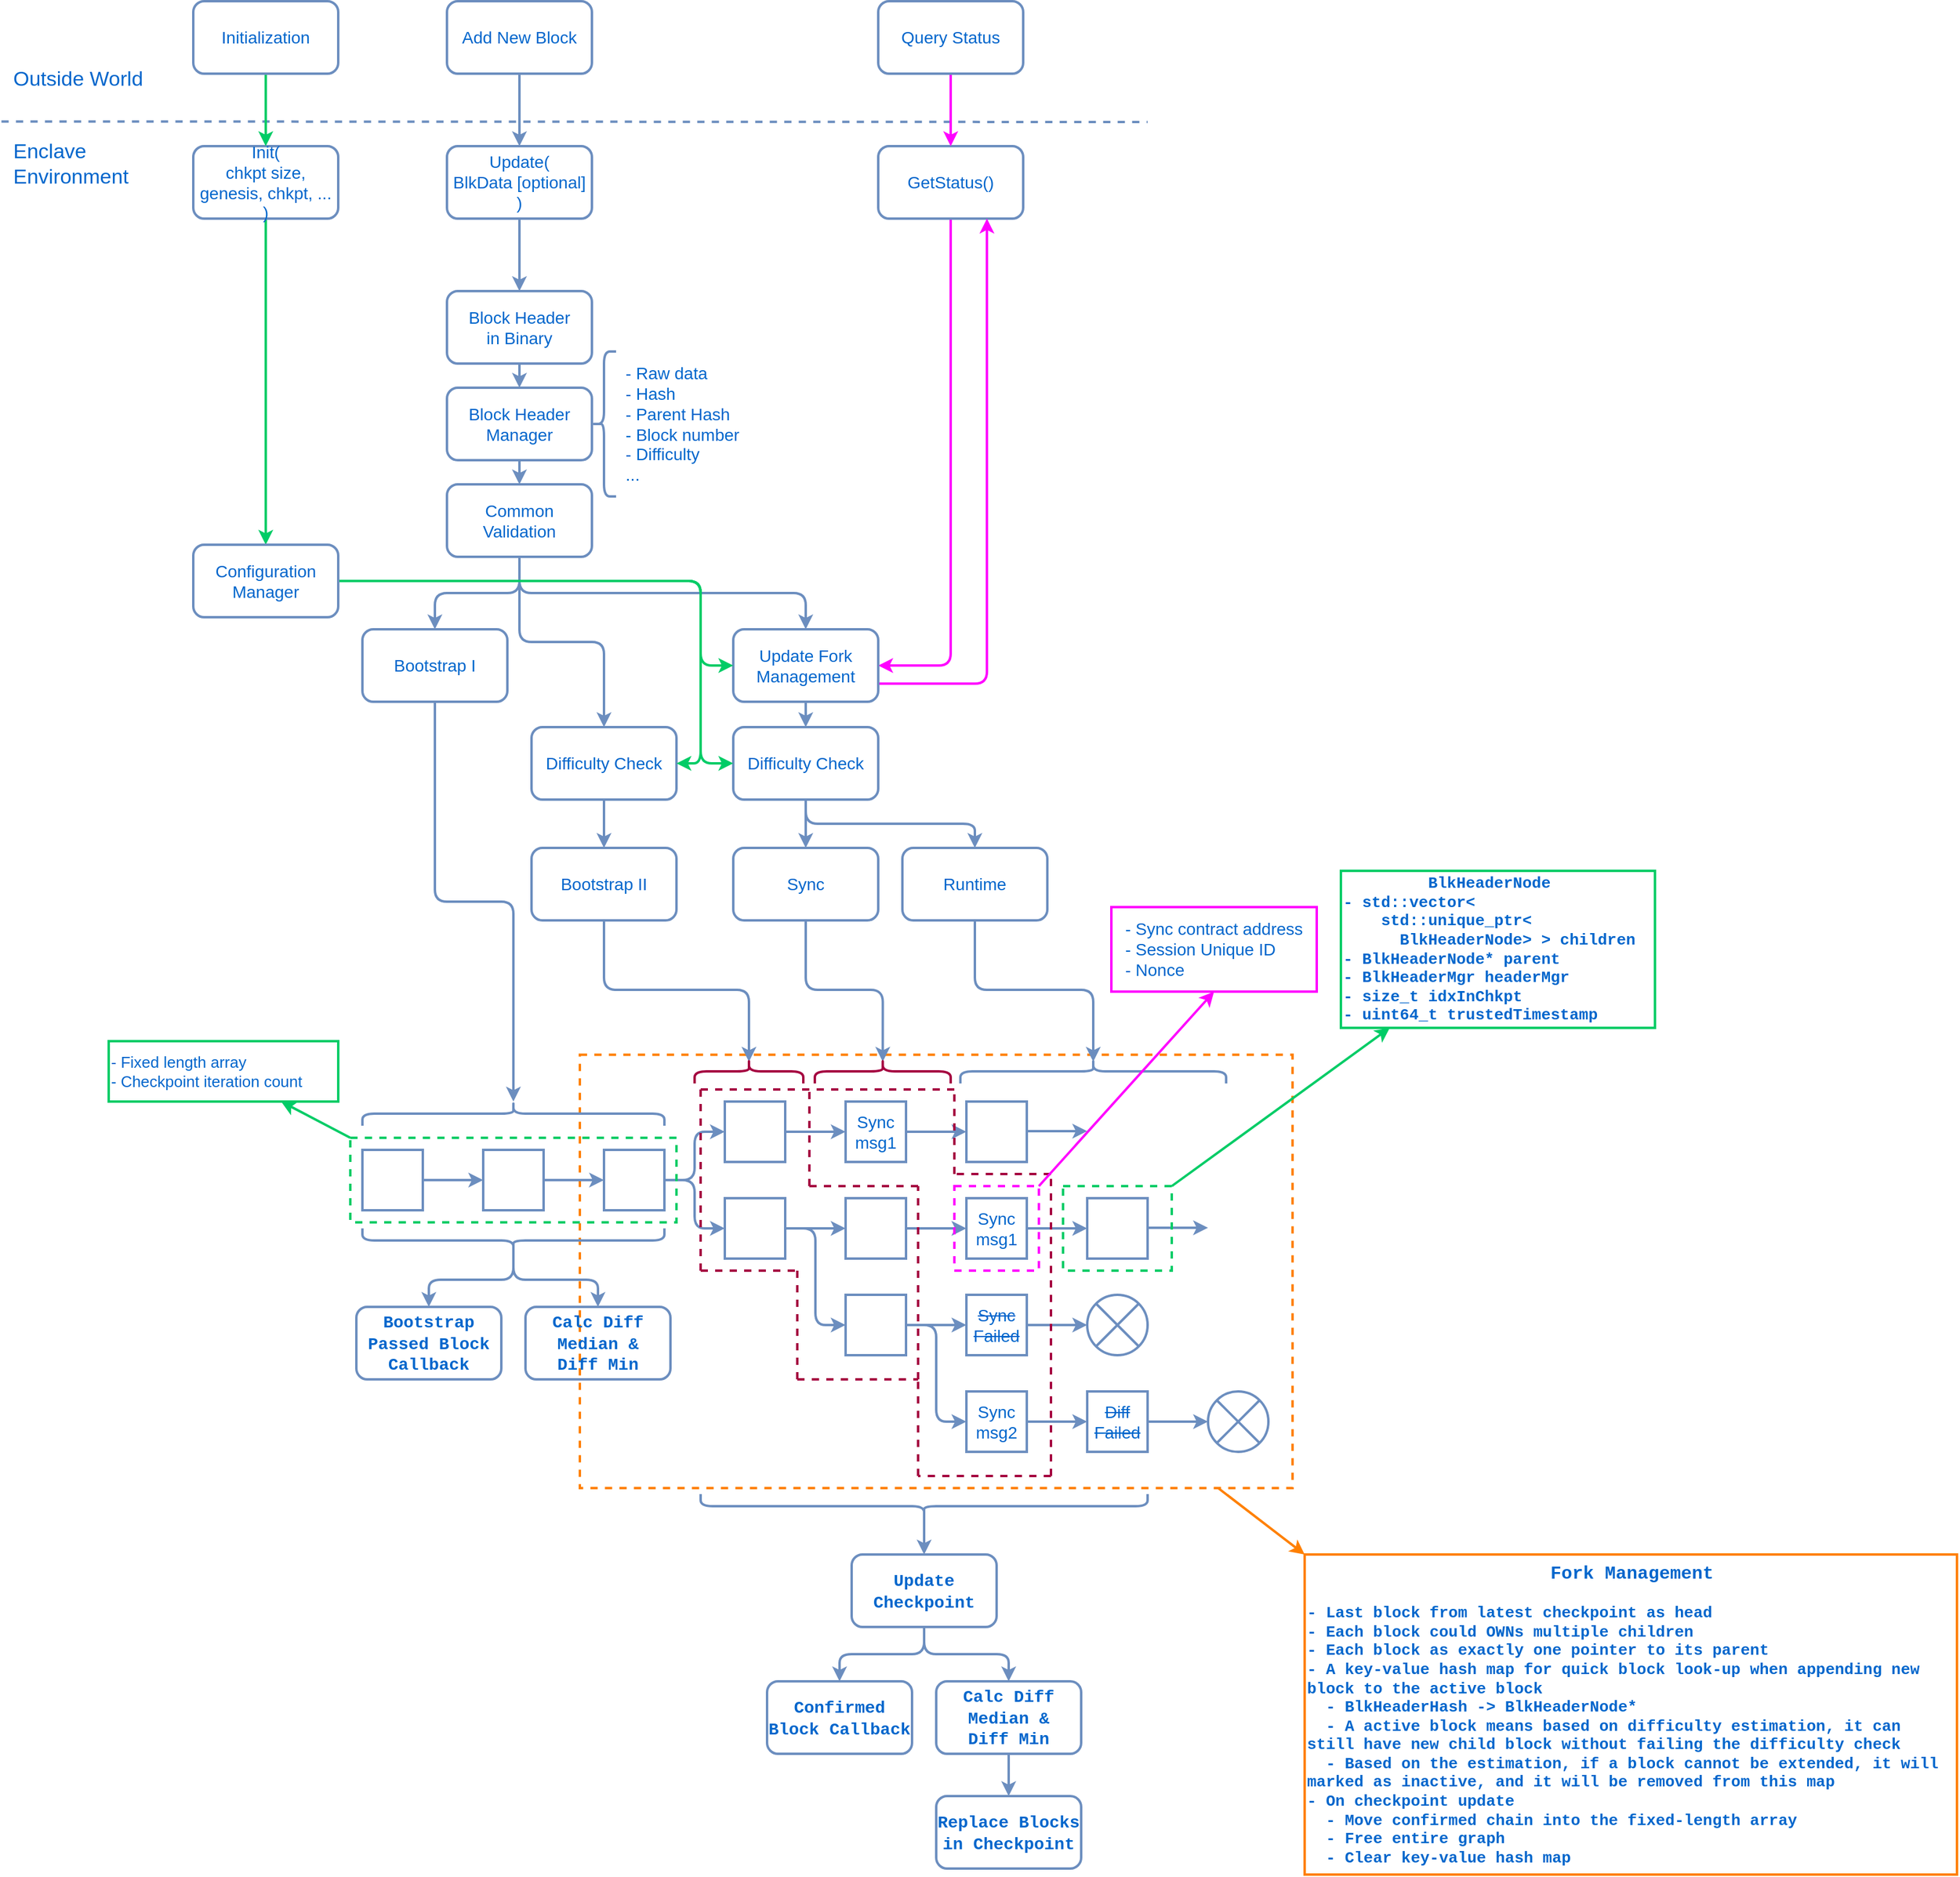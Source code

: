 <mxfile>
    <diagram id="V-m5AReKlNzVtHoXEEFK" name="Page-1">
        <mxGraphModel dx="1919" dy="1809" grid="1" gridSize="10" guides="1" tooltips="1" connect="1" arrows="1" fold="1" page="1" pageScale="1" pageWidth="850" pageHeight="1100" math="0" shadow="0">
            <root>
                <mxCell id="0"/>
                <mxCell id="1" parent="0"/>
                <mxCell id="117" style="edgeStyle=none;html=1;entryX=0;entryY=0;entryDx=0;entryDy=0;entryPerimeter=0;fontSize=15;fontColor=#0066CC;strokeColor=#FF8000;strokeWidth=2;" edge="1" parent="1" source="109" target="116">
                    <mxGeometry relative="1" as="geometry"/>
                </mxCell>
                <mxCell id="109" value="" style="rounded=0;whiteSpace=wrap;html=1;fontColor=#0066CC;fillColor=none;strokeColor=#FF8000;strokeWidth=2;dashed=1;" vertex="1" parent="1">
                    <mxGeometry x="260" y="752.25" width="590" height="358.75" as="geometry"/>
                </mxCell>
                <mxCell id="6" style="edgeStyle=none;html=1;exitX=0.5;exitY=1;exitDx=0;exitDy=0;entryX=0.5;entryY=0;entryDx=0;entryDy=0;fontSize=14;fontColor=#0066CC;strokeColor=#6C8EBF;strokeWidth=2;" parent="1" source="2" target="3" edge="1">
                    <mxGeometry relative="1" as="geometry"/>
                </mxCell>
                <mxCell id="2" value="&lt;font style=&quot;font-size: 14px;&quot;&gt;Block Header&lt;br style=&quot;font-size: 14px;&quot;&gt;in Binary&lt;/font&gt;" style="rounded=1;whiteSpace=wrap;html=1;fillColor=none;strokeColor=#6c8ebf;strokeWidth=2;fontColor=#0066CC;fontSize=14;" parent="1" vertex="1">
                    <mxGeometry x="150" y="120" width="120" height="60" as="geometry"/>
                </mxCell>
                <mxCell id="48" style="edgeStyle=none;html=1;exitX=0.5;exitY=1;exitDx=0;exitDy=0;entryX=0.5;entryY=0;entryDx=0;entryDy=0;strokeColor=#6C8EBF;strokeWidth=2;" edge="1" parent="1" source="3" target="47">
                    <mxGeometry relative="1" as="geometry"/>
                </mxCell>
                <mxCell id="3" value="&lt;font style=&quot;font-size: 14px&quot;&gt;Block Header&lt;br style=&quot;font-size: 14px&quot;&gt;Manager&lt;br&gt;&lt;/font&gt;" style="rounded=1;whiteSpace=wrap;html=1;fillColor=none;strokeColor=#6c8ebf;strokeWidth=2;fontColor=#0066CC;fontSize=14;" parent="1" vertex="1">
                    <mxGeometry x="150" y="200" width="120" height="60" as="geometry"/>
                </mxCell>
                <mxCell id="4" value="" style="shape=curlyBracket;whiteSpace=wrap;html=1;rounded=1;fontSize=14;strokeWidth=2;fillColor=none;strokeColor=#6c8ebf;" parent="1" vertex="1">
                    <mxGeometry x="270" y="170" width="20" height="120" as="geometry"/>
                </mxCell>
                <mxCell id="5" value="&lt;div style=&quot;text-align: left&quot;&gt;&lt;span&gt;- Raw data&lt;/span&gt;&lt;/div&gt;&lt;div style=&quot;text-align: left&quot;&gt;&lt;span&gt;- Hash&lt;/span&gt;&lt;/div&gt;&lt;div style=&quot;text-align: left&quot;&gt;&lt;span&gt;- Parent Hash&lt;/span&gt;&lt;/div&gt;&lt;div style=&quot;text-align: left&quot;&gt;&lt;span&gt;- Block number&lt;/span&gt;&lt;/div&gt;&lt;div style=&quot;text-align: left&quot;&gt;&lt;span&gt;- Difficulty&lt;/span&gt;&lt;/div&gt;&lt;div style=&quot;text-align: left&quot;&gt;&lt;span&gt;...&lt;/span&gt;&lt;/div&gt;" style="text;html=1;strokeColor=none;fillColor=none;align=center;verticalAlign=middle;whiteSpace=wrap;rounded=0;fontSize=14;fontColor=#0066CC;" parent="1" vertex="1">
                    <mxGeometry x="290" y="165" width="110" height="130" as="geometry"/>
                </mxCell>
                <mxCell id="11" style="edgeStyle=none;html=1;exitX=1;exitY=0.5;exitDx=0;exitDy=0;entryX=0;entryY=0.5;entryDx=0;entryDy=0;fontSize=14;fontColor=#0066CC;strokeColor=#6C8EBF;strokeWidth=2;" parent="1" source="7" target="8" edge="1">
                    <mxGeometry relative="1" as="geometry"/>
                </mxCell>
                <mxCell id="7" value="" style="rounded=0;whiteSpace=wrap;html=1;fontSize=14;strokeWidth=2;fillColor=none;strokeColor=#6c8ebf;" parent="1" vertex="1">
                    <mxGeometry x="80" y="831" width="50" height="50" as="geometry"/>
                </mxCell>
                <mxCell id="12" style="edgeStyle=none;html=1;exitX=1;exitY=0.5;exitDx=0;exitDy=0;entryX=0;entryY=0.5;entryDx=0;entryDy=0;fontSize=14;fontColor=#0066CC;strokeColor=#6C8EBF;strokeWidth=2;" parent="1" source="8" target="9" edge="1">
                    <mxGeometry relative="1" as="geometry"/>
                </mxCell>
                <mxCell id="8" value="" style="rounded=0;whiteSpace=wrap;html=1;fontSize=14;strokeWidth=2;fillColor=none;strokeColor=#6c8ebf;" parent="1" vertex="1">
                    <mxGeometry x="180" y="831" width="50" height="50" as="geometry"/>
                </mxCell>
                <mxCell id="13" style="edgeStyle=orthogonalEdgeStyle;html=1;exitX=1;exitY=0.5;exitDx=0;exitDy=0;entryX=0;entryY=0.5;entryDx=0;entryDy=0;fontSize=14;fontColor=#0066CC;strokeColor=#6C8EBF;strokeWidth=2;" parent="1" source="9" target="10" edge="1">
                    <mxGeometry relative="1" as="geometry"/>
                </mxCell>
                <mxCell id="15" style="edgeStyle=orthogonalEdgeStyle;html=1;exitX=1;exitY=0.5;exitDx=0;exitDy=0;entryX=0;entryY=0.5;entryDx=0;entryDy=0;fontSize=14;fontColor=#0066CC;strokeColor=#6C8EBF;strokeWidth=2;" parent="1" source="9" target="14" edge="1">
                    <mxGeometry relative="1" as="geometry"/>
                </mxCell>
                <mxCell id="9" value="" style="rounded=0;whiteSpace=wrap;html=1;fontSize=14;strokeWidth=2;fillColor=none;strokeColor=#6c8ebf;" parent="1" vertex="1">
                    <mxGeometry x="280" y="831" width="50" height="50" as="geometry"/>
                </mxCell>
                <mxCell id="21" style="edgeStyle=orthogonalEdgeStyle;html=1;exitX=1;exitY=0.5;exitDx=0;exitDy=0;entryX=0;entryY=0.5;entryDx=0;entryDy=0;fontSize=14;fontColor=#0066CC;strokeColor=#6C8EBF;strokeWidth=2;" parent="1" source="10" target="17" edge="1">
                    <mxGeometry relative="1" as="geometry"/>
                </mxCell>
                <mxCell id="22" style="edgeStyle=orthogonalEdgeStyle;html=1;exitX=1;exitY=0.5;exitDx=0;exitDy=0;entryX=0;entryY=0.5;entryDx=0;entryDy=0;fontSize=14;fontColor=#0066CC;strokeColor=#6C8EBF;strokeWidth=2;" parent="1" source="10" target="18" edge="1">
                    <mxGeometry relative="1" as="geometry"/>
                </mxCell>
                <mxCell id="10" value="" style="rounded=0;whiteSpace=wrap;html=1;fontSize=14;strokeWidth=2;fillColor=none;strokeColor=#6c8ebf;" parent="1" vertex="1">
                    <mxGeometry x="380" y="871" width="50" height="50" as="geometry"/>
                </mxCell>
                <mxCell id="19" style="edgeStyle=orthogonalEdgeStyle;html=1;exitX=1;exitY=0.5;exitDx=0;exitDy=0;entryX=0;entryY=0.5;entryDx=0;entryDy=0;fontSize=14;fontColor=#0066CC;strokeColor=#6C8EBF;strokeWidth=2;" parent="1" source="14" target="16" edge="1">
                    <mxGeometry relative="1" as="geometry"/>
                </mxCell>
                <mxCell id="14" value="" style="rounded=0;whiteSpace=wrap;html=1;fontSize=14;strokeWidth=2;fillColor=none;strokeColor=#6c8ebf;" parent="1" vertex="1">
                    <mxGeometry x="380" y="791" width="50" height="50" as="geometry"/>
                </mxCell>
                <mxCell id="35" style="edgeStyle=orthogonalEdgeStyle;html=1;exitX=1;exitY=0.5;exitDx=0;exitDy=0;entryX=0;entryY=0.5;entryDx=0;entryDy=0;fontSize=14;fontColor=#0066CC;strokeColor=#6C8EBF;strokeWidth=2;" parent="1" source="16" target="32" edge="1">
                    <mxGeometry relative="1" as="geometry"/>
                </mxCell>
                <mxCell id="16" value="&lt;font color=&quot;#0066cc&quot;&gt;Sync&lt;br&gt;msg1&lt;br&gt;&lt;/font&gt;" style="rounded=0;whiteSpace=wrap;html=1;fontSize=14;strokeWidth=2;fillColor=none;strokeColor=#6c8ebf;" parent="1" vertex="1">
                    <mxGeometry x="480" y="791" width="50" height="50" as="geometry"/>
                </mxCell>
                <mxCell id="26" style="edgeStyle=orthogonalEdgeStyle;html=1;exitX=1;exitY=0.5;exitDx=0;exitDy=0;entryX=0;entryY=0.5;entryDx=0;entryDy=0;fontSize=14;fontColor=#0066CC;strokeColor=#6C8EBF;strokeWidth=2;" parent="1" source="17" target="23" edge="1">
                    <mxGeometry relative="1" as="geometry"/>
                </mxCell>
                <mxCell id="17" value="" style="rounded=0;whiteSpace=wrap;html=1;fontSize=14;strokeWidth=2;fillColor=none;strokeColor=#6c8ebf;" parent="1" vertex="1">
                    <mxGeometry x="480" y="871" width="50" height="50" as="geometry"/>
                </mxCell>
                <mxCell id="27" style="edgeStyle=orthogonalEdgeStyle;html=1;exitX=1;exitY=0.5;exitDx=0;exitDy=0;entryX=0;entryY=0.5;entryDx=0;entryDy=0;fontSize=14;fontColor=#0066CC;strokeColor=#6C8EBF;strokeWidth=2;" parent="1" source="18" target="24" edge="1">
                    <mxGeometry relative="1" as="geometry"/>
                </mxCell>
                <mxCell id="28" style="edgeStyle=orthogonalEdgeStyle;html=1;exitX=1;exitY=0.5;exitDx=0;exitDy=0;entryX=0;entryY=0.5;entryDx=0;entryDy=0;fontSize=14;fontColor=#0066CC;strokeColor=#6C8EBF;strokeWidth=2;" parent="1" source="18" target="25" edge="1">
                    <mxGeometry relative="1" as="geometry"/>
                </mxCell>
                <mxCell id="18" value="" style="rounded=0;whiteSpace=wrap;html=1;fontSize=14;strokeWidth=2;fillColor=none;strokeColor=#6c8ebf;" parent="1" vertex="1">
                    <mxGeometry x="480" y="951" width="50" height="50" as="geometry"/>
                </mxCell>
                <mxCell id="36" style="edgeStyle=orthogonalEdgeStyle;html=1;exitX=1;exitY=0.5;exitDx=0;exitDy=0;entryX=0;entryY=0.5;entryDx=0;entryDy=0;fontSize=14;fontColor=#0066CC;strokeColor=#6C8EBF;strokeWidth=2;" parent="1" source="23" target="33" edge="1">
                    <mxGeometry relative="1" as="geometry"/>
                </mxCell>
                <mxCell id="23" value="&lt;font color=&quot;#0066cc&quot;&gt;Sync&lt;br&gt;msg1&lt;br&gt;&lt;/font&gt;" style="rounded=0;whiteSpace=wrap;html=1;fontSize=14;strokeWidth=2;fillColor=none;strokeColor=#6c8ebf;" parent="1" vertex="1">
                    <mxGeometry x="580" y="871" width="50" height="50" as="geometry"/>
                </mxCell>
                <mxCell id="30" style="edgeStyle=orthogonalEdgeStyle;html=1;exitX=1;exitY=0.5;exitDx=0;exitDy=0;entryX=0;entryY=0.5;entryDx=0;entryDy=0;fontSize=14;fontColor=#0066CC;strokeColor=#6C8EBF;strokeWidth=2;" parent="1" source="24" target="29" edge="1">
                    <mxGeometry relative="1" as="geometry"/>
                </mxCell>
                <mxCell id="24" value="&lt;font color=&quot;#0066cc&quot;&gt;&lt;strike&gt;Sync&lt;br&gt;Failed&lt;/strike&gt;&lt;br&gt;&lt;/font&gt;" style="rounded=0;whiteSpace=wrap;html=1;fontSize=14;strokeWidth=2;fillColor=none;strokeColor=#6c8ebf;" parent="1" vertex="1">
                    <mxGeometry x="580" y="951" width="50" height="50" as="geometry"/>
                </mxCell>
                <mxCell id="37" style="edgeStyle=orthogonalEdgeStyle;html=1;exitX=1;exitY=0.5;exitDx=0;exitDy=0;entryX=0;entryY=0.5;entryDx=0;entryDy=0;fontSize=14;fontColor=#0066CC;strokeColor=#6C8EBF;strokeWidth=2;" parent="1" source="25" target="34" edge="1">
                    <mxGeometry relative="1" as="geometry"/>
                </mxCell>
                <mxCell id="25" value="&lt;span style=&quot;color: rgb(0 , 102 , 204)&quot;&gt;Sync&lt;br&gt;msg2&lt;br&gt;&lt;/span&gt;" style="rounded=0;whiteSpace=wrap;html=1;fontSize=14;strokeWidth=2;fillColor=none;strokeColor=#6c8ebf;" parent="1" vertex="1">
                    <mxGeometry x="580" y="1031" width="50" height="50" as="geometry"/>
                </mxCell>
                <mxCell id="29" value="" style="shape=sumEllipse;perimeter=ellipsePerimeter;whiteSpace=wrap;html=1;backgroundOutline=1;fontSize=14;fontColor=#0066CC;strokeWidth=2;fillColor=none;strokeColor=#6C8EBF;" parent="1" vertex="1">
                    <mxGeometry x="680" y="951" width="50" height="50" as="geometry"/>
                </mxCell>
                <mxCell id="32" value="" style="rounded=0;whiteSpace=wrap;html=1;fontSize=14;strokeWidth=2;fillColor=none;strokeColor=#6c8ebf;" parent="1" vertex="1">
                    <mxGeometry x="580" y="791" width="50" height="50" as="geometry"/>
                </mxCell>
                <mxCell id="33" value="" style="rounded=0;whiteSpace=wrap;html=1;fontSize=14;strokeWidth=2;fillColor=none;strokeColor=#6c8ebf;" parent="1" vertex="1">
                    <mxGeometry x="680" y="871" width="50" height="50" as="geometry"/>
                </mxCell>
                <mxCell id="34" value="&lt;font color=&quot;#0066cc&quot;&gt;&lt;strike&gt;Diff&lt;br&gt;Failed&lt;/strike&gt;&lt;/font&gt;" style="rounded=0;whiteSpace=wrap;html=1;fontSize=14;strokeWidth=2;fillColor=none;strokeColor=#6c8ebf;" parent="1" vertex="1">
                    <mxGeometry x="680" y="1031" width="50" height="50" as="geometry"/>
                </mxCell>
                <mxCell id="38" value="" style="endArrow=none;dashed=1;html=1;fontSize=14;fontColor=#0066CC;strokeColor=#6C8EBF;strokeWidth=2;exitX=-0.052;exitY=0.994;exitDx=0;exitDy=0;exitPerimeter=0;" parent="1" edge="1" source="40">
                    <mxGeometry width="50" height="50" relative="1" as="geometry">
                        <mxPoint x="-190" y="-20" as="sourcePoint"/>
                        <mxPoint x="730" y="-20" as="targetPoint"/>
                    </mxGeometry>
                </mxCell>
                <mxCell id="39" value="Enclave&lt;br style=&quot;font-size: 17px;&quot;&gt;Environment" style="text;html=1;strokeColor=none;fillColor=none;align=left;verticalAlign=middle;whiteSpace=wrap;rounded=0;fontSize=17;fontColor=#0066CC;" parent="1" vertex="1">
                    <mxGeometry x="-211" y="-20" width="150" height="70" as="geometry"/>
                </mxCell>
                <mxCell id="40" value="Outside World" style="text;html=1;strokeColor=none;fillColor=none;align=left;verticalAlign=middle;whiteSpace=wrap;rounded=0;fontSize=17;fontColor=#0066CC;" parent="1" vertex="1">
                    <mxGeometry x="-211" y="-90" width="150" height="70" as="geometry"/>
                </mxCell>
                <mxCell id="41" value="&lt;div style=&quot;text-align: left&quot;&gt;&lt;span&gt;- Sync contract address&lt;/span&gt;&lt;/div&gt;&lt;div style=&quot;text-align: left&quot;&gt;&lt;span&gt;- Session Unique ID&lt;/span&gt;&lt;/div&gt;&lt;div style=&quot;text-align: left&quot;&gt;&lt;span&gt;- Nonce&lt;/span&gt;&lt;/div&gt;" style="text;html=1;strokeColor=#FF00FF;fillColor=none;align=center;verticalAlign=middle;whiteSpace=wrap;rounded=0;fontSize=14;fontColor=#0066CC;strokeWidth=2;" parent="1" vertex="1">
                    <mxGeometry x="700" y="630" width="170" height="70" as="geometry"/>
                </mxCell>
                <mxCell id="43" style="edgeStyle=orthogonalEdgeStyle;html=1;exitX=1;exitY=0.5;exitDx=0;exitDy=0;entryX=0;entryY=0.5;entryDx=0;entryDy=0;fontSize=14;fontColor=#0066CC;strokeColor=#6C8EBF;strokeWidth=2;" parent="1" source="34" target="44" edge="1">
                    <mxGeometry relative="1" as="geometry">
                        <mxPoint x="640" y="986" as="sourcePoint"/>
                    </mxGeometry>
                </mxCell>
                <mxCell id="44" value="" style="shape=sumEllipse;perimeter=ellipsePerimeter;whiteSpace=wrap;html=1;backgroundOutline=1;fontSize=14;fontColor=#0066CC;strokeWidth=2;fillColor=none;strokeColor=#6C8EBF;" parent="1" vertex="1">
                    <mxGeometry x="780" y="1031" width="50" height="50" as="geometry"/>
                </mxCell>
                <mxCell id="51" style="edgeStyle=orthogonalEdgeStyle;html=1;exitX=0.5;exitY=1;exitDx=0;exitDy=0;entryX=0.5;entryY=0;entryDx=0;entryDy=0;strokeColor=#6C8EBF;strokeWidth=2;" edge="1" parent="1" source="47" target="49">
                    <mxGeometry relative="1" as="geometry"/>
                </mxCell>
                <mxCell id="52" style="edgeStyle=orthogonalEdgeStyle;html=1;exitX=0.5;exitY=1;exitDx=0;exitDy=0;entryX=0.5;entryY=0;entryDx=0;entryDy=0;strokeColor=#6C8EBF;strokeWidth=2;" edge="1" parent="1" source="47" target="50">
                    <mxGeometry relative="1" as="geometry"/>
                </mxCell>
                <mxCell id="125" style="edgeStyle=orthogonalEdgeStyle;html=1;exitX=0.5;exitY=1;exitDx=0;exitDy=0;entryX=0.5;entryY=0;entryDx=0;entryDy=0;fontSize=15;fontColor=#0066CC;strokeColor=#6C8EBF;strokeWidth=2;" edge="1" parent="1" source="47" target="123">
                    <mxGeometry relative="1" as="geometry"/>
                </mxCell>
                <mxCell id="47" value="Common&lt;br&gt;Validation" style="rounded=1;whiteSpace=wrap;html=1;fillColor=none;strokeColor=#6c8ebf;strokeWidth=2;fontColor=#0066CC;fontSize=14;" vertex="1" parent="1">
                    <mxGeometry x="150" y="280" width="120" height="60" as="geometry"/>
                </mxCell>
                <mxCell id="60" style="edgeStyle=orthogonalEdgeStyle;html=1;exitX=0.5;exitY=1;exitDx=0;exitDy=0;strokeColor=#6C8EBF;strokeWidth=2;" edge="1" parent="1" source="49" target="59">
                    <mxGeometry relative="1" as="geometry"/>
                </mxCell>
                <mxCell id="49" value="Bootstrap I" style="rounded=1;whiteSpace=wrap;html=1;fillColor=none;strokeColor=#6c8ebf;strokeWidth=2;fontColor=#0066CC;fontSize=14;" vertex="1" parent="1">
                    <mxGeometry x="80" y="400" width="120" height="60" as="geometry"/>
                </mxCell>
                <mxCell id="56" style="edgeStyle=orthogonalEdgeStyle;html=1;exitX=0.5;exitY=1;exitDx=0;exitDy=0;entryX=0.5;entryY=0;entryDx=0;entryDy=0;strokeColor=#6C8EBF;strokeWidth=2;" edge="1" parent="1" source="50" target="53">
                    <mxGeometry relative="1" as="geometry"/>
                </mxCell>
                <mxCell id="57" style="edgeStyle=orthogonalEdgeStyle;html=1;exitX=0.5;exitY=1;exitDx=0;exitDy=0;entryX=0.5;entryY=0;entryDx=0;entryDy=0;strokeColor=#6C8EBF;strokeWidth=2;" edge="1" parent="1" source="124" target="54">
                    <mxGeometry relative="1" as="geometry"/>
                </mxCell>
                <mxCell id="58" style="edgeStyle=orthogonalEdgeStyle;html=1;exitX=0.5;exitY=1;exitDx=0;exitDy=0;entryX=0.5;entryY=0;entryDx=0;entryDy=0;strokeColor=#6C8EBF;strokeWidth=2;" edge="1" parent="1" source="124" target="55">
                    <mxGeometry relative="1" as="geometry"/>
                </mxCell>
                <mxCell id="50" value="Difficulty Check" style="rounded=1;whiteSpace=wrap;html=1;fillColor=none;strokeColor=#6c8ebf;strokeWidth=2;fontColor=#0066CC;fontSize=14;" vertex="1" parent="1">
                    <mxGeometry x="220" y="481" width="120" height="60" as="geometry"/>
                </mxCell>
                <mxCell id="64" style="edgeStyle=orthogonalEdgeStyle;html=1;exitX=0.5;exitY=1;exitDx=0;exitDy=0;entryX=0.1;entryY=0.5;entryDx=0;entryDy=0;entryPerimeter=0;strokeColor=#6C8EBF;strokeWidth=2;" edge="1" parent="1" source="53" target="61">
                    <mxGeometry relative="1" as="geometry"/>
                </mxCell>
                <mxCell id="53" value="Bootstrap II" style="rounded=1;whiteSpace=wrap;html=1;fillColor=none;strokeColor=#6c8ebf;strokeWidth=2;fontColor=#0066CC;fontSize=14;" vertex="1" parent="1">
                    <mxGeometry x="220" y="581" width="120" height="60" as="geometry"/>
                </mxCell>
                <mxCell id="65" style="edgeStyle=orthogonalEdgeStyle;html=1;exitX=0.5;exitY=1;exitDx=0;exitDy=0;entryX=0.1;entryY=0.5;entryDx=0;entryDy=0;entryPerimeter=0;strokeColor=#6C8EBF;strokeWidth=2;" edge="1" parent="1" source="54" target="62">
                    <mxGeometry relative="1" as="geometry"/>
                </mxCell>
                <mxCell id="54" value="Sync" style="rounded=1;whiteSpace=wrap;html=1;fillColor=none;strokeColor=#6c8ebf;strokeWidth=2;fontColor=#0066CC;fontSize=14;" vertex="1" parent="1">
                    <mxGeometry x="387" y="581" width="120" height="60" as="geometry"/>
                </mxCell>
                <mxCell id="66" style="edgeStyle=orthogonalEdgeStyle;html=1;exitX=0.5;exitY=1;exitDx=0;exitDy=0;entryX=0.1;entryY=0.5;entryDx=0;entryDy=0;entryPerimeter=0;strokeColor=#6C8EBF;strokeWidth=2;" edge="1" parent="1" source="55" target="63">
                    <mxGeometry relative="1" as="geometry"/>
                </mxCell>
                <mxCell id="55" value="Runtime" style="rounded=1;whiteSpace=wrap;html=1;fillColor=none;strokeColor=#6c8ebf;strokeWidth=2;fontColor=#0066CC;fontSize=14;" vertex="1" parent="1">
                    <mxGeometry x="527" y="581" width="120" height="60" as="geometry"/>
                </mxCell>
                <mxCell id="59" value="" style="shape=curlyBracket;whiteSpace=wrap;html=1;rounded=1;fontSize=14;strokeWidth=2;fillColor=none;strokeColor=#6c8ebf;rotation=90;" vertex="1" parent="1">
                    <mxGeometry x="195" y="676" width="20" height="250" as="geometry"/>
                </mxCell>
                <mxCell id="61" value="" style="shape=curlyBracket;whiteSpace=wrap;html=1;rounded=1;fontSize=14;strokeWidth=2;fillColor=none;strokeColor=#A50040;rotation=90;" vertex="1" parent="1">
                    <mxGeometry x="390" y="721" width="20" height="90" as="geometry"/>
                </mxCell>
                <mxCell id="62" value="" style="shape=curlyBracket;whiteSpace=wrap;html=1;rounded=1;fontSize=14;strokeWidth=2;fillColor=none;strokeColor=#A50040;rotation=90;" vertex="1" parent="1">
                    <mxGeometry x="500.75" y="709.75" width="20" height="112.5" as="geometry"/>
                </mxCell>
                <mxCell id="63" value="" style="shape=curlyBracket;whiteSpace=wrap;html=1;rounded=1;fontSize=14;strokeWidth=2;fillColor=none;strokeColor=#6c8ebf;rotation=90;" vertex="1" parent="1">
                    <mxGeometry x="675" y="656" width="20" height="220" as="geometry"/>
                </mxCell>
                <mxCell id="86" value="" style="group" vertex="1" connectable="0" parent="1">
                    <mxGeometry x="360" y="781" width="290" height="320" as="geometry"/>
                </mxCell>
                <mxCell id="67" value="" style="endArrow=none;dashed=1;html=1;strokeColor=#A50040;strokeWidth=2;fillColor=#d80073;" edge="1" parent="86">
                    <mxGeometry width="50" height="50" relative="1" as="geometry">
                        <mxPoint y="150" as="sourcePoint"/>
                        <mxPoint as="targetPoint"/>
                    </mxGeometry>
                </mxCell>
                <mxCell id="68" value="" style="endArrow=none;dashed=1;html=1;strokeColor=#A50040;strokeWidth=2;fillColor=#d80073;" edge="1" parent="86">
                    <mxGeometry width="50" height="50" relative="1" as="geometry">
                        <mxPoint y="150" as="sourcePoint"/>
                        <mxPoint x="80" y="150" as="targetPoint"/>
                    </mxGeometry>
                </mxCell>
                <mxCell id="69" value="" style="endArrow=none;dashed=1;html=1;strokeColor=#A50040;strokeWidth=2;fillColor=#d80073;" edge="1" parent="86">
                    <mxGeometry width="50" height="50" relative="1" as="geometry">
                        <mxPoint x="80" y="240" as="sourcePoint"/>
                        <mxPoint x="80" y="150" as="targetPoint"/>
                    </mxGeometry>
                </mxCell>
                <mxCell id="70" value="" style="endArrow=none;dashed=1;html=1;strokeColor=#A50040;strokeWidth=2;fillColor=#d80073;" edge="1" parent="86">
                    <mxGeometry width="50" height="50" relative="1" as="geometry">
                        <mxPoint x="80" y="240" as="sourcePoint"/>
                        <mxPoint x="180" y="240" as="targetPoint"/>
                    </mxGeometry>
                </mxCell>
                <mxCell id="71" value="" style="endArrow=none;dashed=1;html=1;strokeColor=#A50040;strokeWidth=2;fillColor=#d80073;" edge="1" parent="86">
                    <mxGeometry width="50" height="50" relative="1" as="geometry">
                        <mxPoint x="180" y="240" as="sourcePoint"/>
                        <mxPoint x="180" y="80" as="targetPoint"/>
                    </mxGeometry>
                </mxCell>
                <mxCell id="72" value="" style="endArrow=none;dashed=1;html=1;strokeColor=#A50040;strokeWidth=2;fillColor=#d80073;" edge="1" parent="86">
                    <mxGeometry width="50" height="50" relative="1" as="geometry">
                        <mxPoint x="90" y="80" as="sourcePoint"/>
                        <mxPoint x="180" y="80" as="targetPoint"/>
                    </mxGeometry>
                </mxCell>
                <mxCell id="73" value="" style="endArrow=none;dashed=1;html=1;strokeColor=#A50040;strokeWidth=2;fillColor=#d80073;" edge="1" parent="86">
                    <mxGeometry width="50" height="50" relative="1" as="geometry">
                        <mxPoint x="90" y="80" as="sourcePoint"/>
                        <mxPoint x="90" as="targetPoint"/>
                    </mxGeometry>
                </mxCell>
                <mxCell id="74" value="" style="endArrow=none;dashed=1;html=1;strokeColor=#A50040;strokeWidth=2;fillColor=#d80073;" edge="1" parent="86">
                    <mxGeometry width="50" height="50" relative="1" as="geometry">
                        <mxPoint x="90" as="sourcePoint"/>
                        <mxPoint as="targetPoint"/>
                    </mxGeometry>
                </mxCell>
                <mxCell id="77" value="" style="endArrow=none;dashed=1;html=1;strokeColor=#A50040;strokeWidth=2;fillColor=#d80073;" edge="1" parent="86">
                    <mxGeometry width="50" height="50" relative="1" as="geometry">
                        <mxPoint x="290" y="320" as="sourcePoint"/>
                        <mxPoint x="290" y="70" as="targetPoint"/>
                    </mxGeometry>
                </mxCell>
                <mxCell id="78" value="" style="endArrow=none;dashed=1;html=1;strokeColor=#A50040;strokeWidth=2;fillColor=#d80073;" edge="1" parent="86">
                    <mxGeometry width="50" height="50" relative="1" as="geometry">
                        <mxPoint x="180" y="320" as="sourcePoint"/>
                        <mxPoint x="180" y="240" as="targetPoint"/>
                    </mxGeometry>
                </mxCell>
                <mxCell id="79" value="" style="endArrow=none;dashed=1;html=1;strokeColor=#A50040;strokeWidth=2;fillColor=#d80073;" edge="1" parent="86">
                    <mxGeometry width="50" height="50" relative="1" as="geometry">
                        <mxPoint x="290" y="320" as="sourcePoint"/>
                        <mxPoint x="180" y="320" as="targetPoint"/>
                    </mxGeometry>
                </mxCell>
                <mxCell id="80" value="" style="endArrow=none;dashed=1;html=1;strokeColor=#A50040;strokeWidth=2;fillColor=#d80073;" edge="1" parent="86">
                    <mxGeometry width="50" height="50" relative="1" as="geometry">
                        <mxPoint x="290" y="70" as="sourcePoint"/>
                        <mxPoint x="210" y="70" as="targetPoint"/>
                    </mxGeometry>
                </mxCell>
                <mxCell id="81" value="" style="endArrow=none;dashed=1;html=1;strokeColor=#A50040;strokeWidth=2;fillColor=#d80073;" edge="1" parent="86">
                    <mxGeometry width="50" height="50" relative="1" as="geometry">
                        <mxPoint x="210" y="70" as="sourcePoint"/>
                        <mxPoint x="210" as="targetPoint"/>
                    </mxGeometry>
                </mxCell>
                <mxCell id="82" value="" style="endArrow=none;dashed=1;html=1;strokeColor=#A50040;strokeWidth=2;fillColor=#d80073;" edge="1" parent="86">
                    <mxGeometry width="50" height="50" relative="1" as="geometry">
                        <mxPoint x="210" as="sourcePoint"/>
                        <mxPoint x="90" as="targetPoint"/>
                    </mxGeometry>
                </mxCell>
                <mxCell id="111" value="" style="rounded=0;whiteSpace=wrap;html=1;fontColor=#0066CC;fillColor=none;strokeColor=#FF00FF;strokeWidth=2;dashed=1;" vertex="1" parent="86">
                    <mxGeometry x="210" y="80" width="70" height="70" as="geometry"/>
                </mxCell>
                <mxCell id="87" style="edgeStyle=orthogonalEdgeStyle;html=1;exitX=1;exitY=0.5;exitDx=0;exitDy=0;entryX=0;entryY=0.5;entryDx=0;entryDy=0;fontSize=14;fontColor=#0066CC;strokeColor=#6C8EBF;strokeWidth=2;" edge="1" parent="1">
                    <mxGeometry relative="1" as="geometry">
                        <mxPoint x="730" y="895.5" as="sourcePoint"/>
                        <mxPoint x="780" y="895.5" as="targetPoint"/>
                    </mxGeometry>
                </mxCell>
                <mxCell id="88" style="edgeStyle=orthogonalEdgeStyle;html=1;exitX=1;exitY=0.5;exitDx=0;exitDy=0;entryX=0;entryY=0.5;entryDx=0;entryDy=0;fontSize=14;fontColor=#0066CC;strokeColor=#6C8EBF;strokeWidth=2;" edge="1" parent="1">
                    <mxGeometry relative="1" as="geometry">
                        <mxPoint x="630" y="815.5" as="sourcePoint"/>
                        <mxPoint x="680" y="815.5" as="targetPoint"/>
                    </mxGeometry>
                </mxCell>
                <mxCell id="91" style="edgeStyle=orthogonalEdgeStyle;html=1;exitX=0.1;exitY=0.5;exitDx=0;exitDy=0;exitPerimeter=0;entryX=0.5;entryY=0;entryDx=0;entryDy=0;fontColor=#0066CC;strokeColor=#6C8EBF;strokeWidth=2;" edge="1" parent="1" source="89" target="90">
                    <mxGeometry relative="1" as="geometry"/>
                </mxCell>
                <mxCell id="93" style="edgeStyle=orthogonalEdgeStyle;html=1;exitX=0.1;exitY=0.5;exitDx=0;exitDy=0;exitPerimeter=0;entryX=0.5;entryY=0;entryDx=0;entryDy=0;fontColor=#0066CC;strokeColor=#6C8EBF;strokeWidth=2;" edge="1" parent="1" source="89" target="92">
                    <mxGeometry relative="1" as="geometry"/>
                </mxCell>
                <mxCell id="89" value="" style="shape=curlyBracket;whiteSpace=wrap;html=1;rounded=1;fontSize=14;strokeWidth=2;fillColor=none;strokeColor=#6c8ebf;rotation=-90;" vertex="1" parent="1">
                    <mxGeometry x="195" y="781" width="20" height="250" as="geometry"/>
                </mxCell>
                <mxCell id="90" value="&lt;span style=&quot;font-family: &amp;#34;courier new&amp;#34; ; font-weight: 700 ; text-align: left&quot;&gt;Bootstrap Passed Block Callback&lt;/span&gt;" style="rounded=1;whiteSpace=wrap;html=1;fillColor=none;strokeColor=#6c8ebf;strokeWidth=2;fontColor=#0066CC;fontSize=14;" vertex="1" parent="1">
                    <mxGeometry x="75" y="961" width="120" height="60" as="geometry"/>
                </mxCell>
                <mxCell id="92" value="&lt;span style=&quot;font-family: &amp;#34;courier new&amp;#34; ; font-weight: 700 ; text-align: left&quot;&gt;Calc Diff&lt;br&gt;Median &amp;amp;&lt;br&gt;Diff Min&lt;br&gt;&lt;/span&gt;" style="rounded=1;whiteSpace=wrap;html=1;fillColor=none;strokeColor=#6c8ebf;strokeWidth=2;fontColor=#0066CC;fontSize=14;" vertex="1" parent="1">
                    <mxGeometry x="215" y="961" width="120" height="60" as="geometry"/>
                </mxCell>
                <mxCell id="96" style="edgeStyle=orthogonalEdgeStyle;html=1;exitX=0.1;exitY=0.5;exitDx=0;exitDy=0;exitPerimeter=0;entryX=0.5;entryY=0;entryDx=0;entryDy=0;fontColor=#0066CC;strokeColor=#6C8EBF;strokeWidth=2;" edge="1" parent="1" source="94" target="95">
                    <mxGeometry relative="1" as="geometry"/>
                </mxCell>
                <mxCell id="94" value="" style="shape=curlyBracket;whiteSpace=wrap;html=1;rounded=1;fontSize=14;strokeWidth=2;fillColor=none;strokeColor=#6c8ebf;rotation=-90;" vertex="1" parent="1">
                    <mxGeometry x="535" y="941" width="20" height="370" as="geometry"/>
                </mxCell>
                <mxCell id="100" style="edgeStyle=orthogonalEdgeStyle;html=1;exitX=0.5;exitY=1;exitDx=0;exitDy=0;entryX=0.5;entryY=0;entryDx=0;entryDy=0;fontColor=#0066CC;strokeColor=#6C8EBF;strokeWidth=2;" edge="1" parent="1" source="95" target="97">
                    <mxGeometry relative="1" as="geometry"/>
                </mxCell>
                <mxCell id="101" style="edgeStyle=orthogonalEdgeStyle;html=1;exitX=0.5;exitY=1;exitDx=0;exitDy=0;entryX=0.5;entryY=0;entryDx=0;entryDy=0;fontColor=#0066CC;strokeColor=#6C8EBF;strokeWidth=2;" edge="1" parent="1" source="95" target="98">
                    <mxGeometry relative="1" as="geometry"/>
                </mxCell>
                <mxCell id="95" value="&lt;span style=&quot;font-family: &amp;#34;courier new&amp;#34; ; font-weight: 700 ; text-align: left&quot;&gt;Update&lt;br&gt;Checkpoint&lt;br&gt;&lt;/span&gt;" style="rounded=1;whiteSpace=wrap;html=1;fillColor=none;strokeColor=#6c8ebf;strokeWidth=2;fontColor=#0066CC;fontSize=14;" vertex="1" parent="1">
                    <mxGeometry x="485" y="1166" width="120" height="60" as="geometry"/>
                </mxCell>
                <mxCell id="97" value="&lt;span style=&quot;font-family: &amp;#34;courier new&amp;#34; ; font-weight: 700 ; text-align: left&quot;&gt;Confirmed Block Callback&lt;/span&gt;" style="rounded=1;whiteSpace=wrap;html=1;fillColor=none;strokeColor=#6c8ebf;strokeWidth=2;fontColor=#0066CC;fontSize=14;" vertex="1" parent="1">
                    <mxGeometry x="415" y="1271" width="120" height="60" as="geometry"/>
                </mxCell>
                <mxCell id="102" style="edgeStyle=orthogonalEdgeStyle;html=1;exitX=0.5;exitY=1;exitDx=0;exitDy=0;entryX=0.5;entryY=0;entryDx=0;entryDy=0;fontColor=#0066CC;strokeColor=#6C8EBF;strokeWidth=2;" edge="1" parent="1" source="98" target="99">
                    <mxGeometry relative="1" as="geometry"/>
                </mxCell>
                <mxCell id="98" value="&lt;span style=&quot;font-family: &amp;#34;courier new&amp;#34; ; font-weight: 700 ; text-align: left&quot;&gt;Calc Diff&lt;br&gt;Median &amp;amp;&lt;br&gt;Diff Min&lt;br&gt;&lt;/span&gt;" style="rounded=1;whiteSpace=wrap;html=1;fillColor=none;strokeColor=#6c8ebf;strokeWidth=2;fontColor=#0066CC;fontSize=14;" vertex="1" parent="1">
                    <mxGeometry x="555" y="1271" width="120" height="60" as="geometry"/>
                </mxCell>
                <mxCell id="99" value="&lt;span style=&quot;font-family: &amp;#34;courier new&amp;#34; ; font-weight: 700 ; text-align: left&quot;&gt;Replace Blocks in Checkpoint&lt;br&gt;&lt;/span&gt;" style="rounded=1;whiteSpace=wrap;html=1;fillColor=none;strokeColor=#6c8ebf;strokeWidth=2;fontColor=#0066CC;fontSize=14;" vertex="1" parent="1">
                    <mxGeometry x="555" y="1366" width="120" height="60" as="geometry"/>
                </mxCell>
                <mxCell id="115" style="edgeStyle=none;html=1;exitX=0;exitY=0;exitDx=0;exitDy=0;fontSize=13;fontColor=#0066CC;strokeColor=#00CC66;strokeWidth=2;" edge="1" parent="1" source="103" target="104">
                    <mxGeometry relative="1" as="geometry"/>
                </mxCell>
                <mxCell id="103" value="" style="rounded=0;whiteSpace=wrap;html=1;fontColor=#0066CC;fillColor=none;strokeColor=#00CC66;strokeWidth=2;dashed=1;" vertex="1" parent="1">
                    <mxGeometry x="70" y="821" width="270" height="70" as="geometry"/>
                </mxCell>
                <mxCell id="104" value="&lt;font style=&quot;font-size: 13px&quot;&gt;- Fixed length array&lt;br&gt;- Checkpoint iteration count&lt;/font&gt;" style="shape=callout;whiteSpace=wrap;html=1;perimeter=calloutPerimeter;fontColor=#0066CC;strokeColor=#00CC66;strokeWidth=2;fillColor=none;position2=1;base=10;size=0;position=0.79;align=left;" vertex="1" parent="1">
                    <mxGeometry x="-130" y="741" width="190" height="50" as="geometry"/>
                </mxCell>
                <mxCell id="110" style="html=1;exitX=1;exitY=0;exitDx=0;exitDy=0;fontSize=13;fontColor=#0066CC;strokeColor=#00CC66;strokeWidth=2;" edge="1" parent="1" source="106" target="107">
                    <mxGeometry relative="1" as="geometry"/>
                </mxCell>
                <mxCell id="106" value="" style="rounded=0;whiteSpace=wrap;html=1;fontColor=#0066CC;fillColor=none;strokeColor=#00CC66;strokeWidth=2;dashed=1;" vertex="1" parent="1">
                    <mxGeometry x="660" y="861" width="90" height="70" as="geometry"/>
                </mxCell>
                <mxCell id="107" value="&lt;div style=&quot;text-align: center ; font-family: &amp;#34;courier new&amp;#34; ; font-weight: 700 ; font-size: 13px&quot;&gt;&lt;font style=&quot;font-size: 13px&quot;&gt;BlkHeaderNode&lt;br&gt;&lt;/font&gt;&lt;/div&gt;&lt;div style=&quot;font-family: &amp;#34;courier new&amp;#34; ; font-weight: 700 ; font-size: 13px&quot;&gt;&lt;font style=&quot;font-size: 13px&quot;&gt;- std::vector&amp;lt;&lt;/font&gt;&lt;/div&gt;&lt;div style=&quot;font-family: &amp;#34;courier new&amp;#34; ; font-weight: 700 ; font-size: 13px&quot;&gt;&lt;font style=&quot;font-size: 13px&quot;&gt;&amp;nbsp; &amp;nbsp; std::unique_ptr&amp;lt;&lt;/font&gt;&lt;/div&gt;&lt;div style=&quot;font-family: &amp;#34;courier new&amp;#34; ; font-weight: 700 ; font-size: 13px&quot;&gt;&lt;font style=&quot;font-size: 13px&quot;&gt;&amp;nbsp; &amp;nbsp; &amp;nbsp; BlkHeaderNode&amp;gt; &amp;gt; children&lt;/font&gt;&lt;/div&gt;&lt;div style=&quot;font-family: &amp;#34;courier new&amp;#34; ; font-weight: 700 ; font-size: 13px&quot;&gt;&lt;font style=&quot;font-size: 13px&quot;&gt;- BlkHeaderNode* parent&lt;/font&gt;&lt;/div&gt;&lt;div style=&quot;font-family: &amp;#34;courier new&amp;#34; ; font-weight: 700 ; font-size: 13px&quot;&gt;&lt;font style=&quot;font-size: 13px&quot;&gt;- BlkHeaderMgr headerMgr&lt;/font&gt;&lt;/div&gt;&lt;div style=&quot;font-family: &amp;#34;courier new&amp;#34; ; font-weight: 700 ; font-size: 13px&quot;&gt;&lt;font style=&quot;font-size: 13px&quot;&gt;- size_t idxInChkpt&lt;/font&gt;&lt;/div&gt;&lt;div style=&quot;font-family: &amp;#34;courier new&amp;#34; ; font-weight: 700 ; font-size: 13px&quot;&gt;&lt;font style=&quot;font-size: 13px&quot;&gt;- uint64_t trustedTimestamp&lt;/font&gt;&lt;/div&gt;" style="shape=callout;whiteSpace=wrap;html=1;perimeter=calloutPerimeter;fontColor=#0066CC;strokeColor=#00CC66;strokeWidth=2;fillColor=none;position2=0;base=19;size=0;position=0.08;align=left;" vertex="1" parent="1">
                    <mxGeometry x="890" y="600" width="260" height="130" as="geometry"/>
                </mxCell>
                <mxCell id="114" style="edgeStyle=none;html=1;exitX=1;exitY=0;exitDx=0;exitDy=0;entryX=0.5;entryY=1;entryDx=0;entryDy=0;fontSize=13;fontColor=#0066CC;strokeColor=#FF00FF;strokeWidth=2;" edge="1" parent="1" source="111" target="41">
                    <mxGeometry relative="1" as="geometry"/>
                </mxCell>
                <mxCell id="116" value="&lt;div style=&quot;text-align: center ; font-family: &amp;#34;courier new&amp;#34; ; font-weight: 700&quot;&gt;&lt;font&gt;&lt;font style=&quot;font-size: 15px&quot;&gt;Fork Management&lt;/font&gt;&lt;br&gt;&lt;/font&gt;&lt;/div&gt;&lt;div style=&quot;font-family: &amp;#34;courier new&amp;#34; ; font-weight: 700 ; font-size: 13px&quot;&gt;&lt;font style=&quot;font-size: 13px&quot;&gt;&lt;br&gt;&lt;/font&gt;&lt;/div&gt;&lt;div style=&quot;font-family: &amp;#34;courier new&amp;#34; ; font-weight: 700 ; font-size: 13px&quot;&gt;&lt;font style=&quot;font-size: 13px&quot;&gt;- Last block from latest checkpoint as head&lt;/font&gt;&lt;/div&gt;&lt;div style=&quot;font-family: &amp;#34;courier new&amp;#34; ; font-weight: 700 ; font-size: 13px&quot;&gt;- Each block could OWNs multiple children&lt;/div&gt;&lt;div style=&quot;font-family: &amp;#34;courier new&amp;#34; ; font-weight: 700 ; font-size: 13px&quot;&gt;- Each block as exactly one pointer to its parent&lt;/div&gt;&lt;div style=&quot;font-family: &amp;#34;courier new&amp;#34; ; font-weight: 700 ; font-size: 13px&quot;&gt;- A key-value hash map for quick block look-up when appending new block to the active block&lt;/div&gt;&lt;div style=&quot;font-family: &amp;#34;courier new&amp;#34; ; font-weight: 700 ; font-size: 13px&quot;&gt;&amp;nbsp; - BlkHeaderHash -&amp;gt; BlkHeaderNode*&lt;/div&gt;&lt;div style=&quot;font-family: &amp;#34;courier new&amp;#34; ; font-weight: 700 ; font-size: 13px&quot;&gt;&amp;nbsp; - A active block means based on difficulty estimation, it can still have new child block without failing the difficulty check&lt;/div&gt;&lt;div style=&quot;font-family: &amp;#34;courier new&amp;#34; ; font-weight: 700 ; font-size: 13px&quot;&gt;&amp;nbsp; - Based on the estimation, if a block cannot be extended, it will marked as inactive, and it will be removed from this map&lt;/div&gt;&lt;div style=&quot;font-family: &amp;#34;courier new&amp;#34; ; font-weight: 700 ; font-size: 13px&quot;&gt;- On checkpoint update&lt;/div&gt;&lt;div style=&quot;font-family: &amp;#34;courier new&amp;#34; ; font-weight: 700 ; font-size: 13px&quot;&gt;&amp;nbsp; - Move confirmed chain into the fixed-length array&lt;/div&gt;&lt;div style=&quot;font-family: &amp;#34;courier new&amp;#34; ; font-weight: 700 ; font-size: 13px&quot;&gt;&amp;nbsp; - Free entire graph&lt;/div&gt;&lt;div style=&quot;font-family: &amp;#34;courier new&amp;#34; ; font-weight: 700 ; font-size: 13px&quot;&gt;&amp;nbsp; - Clear key-value hash map&lt;/div&gt;" style="shape=callout;whiteSpace=wrap;html=1;perimeter=calloutPerimeter;fontColor=#0066CC;strokeColor=#FF8000;strokeWidth=2;fillColor=none;position2=0;base=19;size=0;position=0.08;align=left;" vertex="1" parent="1">
                    <mxGeometry x="860" y="1166" width="540" height="265" as="geometry"/>
                </mxCell>
                <mxCell id="140" style="edgeStyle=orthogonalEdgeStyle;html=1;exitX=0.5;exitY=1;exitDx=0;exitDy=0;entryX=0.5;entryY=0;entryDx=0;entryDy=0;fontSize=17;fontColor=#0066CC;strokeColor=#6C8EBF;strokeWidth=2;" edge="1" parent="1" source="118" target="2">
                    <mxGeometry relative="1" as="geometry"/>
                </mxCell>
                <mxCell id="118" value="Update(&lt;br&gt;BlkData [optional]&lt;br&gt;)" style="rounded=1;whiteSpace=wrap;html=1;fillColor=none;strokeColor=#6c8ebf;strokeWidth=2;fontColor=#0066CC;fontSize=14;" vertex="1" parent="1">
                    <mxGeometry x="150" width="120" height="60" as="geometry"/>
                </mxCell>
                <mxCell id="128" style="edgeStyle=orthogonalEdgeStyle;html=1;exitX=0.5;exitY=1;exitDx=0;exitDy=0;entryX=0.5;entryY=0;entryDx=0;entryDy=0;fontSize=15;fontColor=#0066CC;strokeColor=#00CC66;strokeWidth=2;" edge="1" parent="1" source="119" target="127">
                    <mxGeometry relative="1" as="geometry"/>
                </mxCell>
                <mxCell id="119" value="Init(&lt;br&gt;chkpt size, genesis, chkpt, ...&lt;br&gt;)" style="rounded=1;whiteSpace=wrap;html=1;fillColor=none;strokeColor=#6c8ebf;strokeWidth=2;fontColor=#0066CC;fontSize=14;" vertex="1" parent="1">
                    <mxGeometry x="-60" width="120" height="60" as="geometry"/>
                </mxCell>
                <mxCell id="132" style="edgeStyle=orthogonalEdgeStyle;html=1;entryX=1;entryY=0.5;entryDx=0;entryDy=0;fontSize=15;fontColor=#0066CC;strokeColor=#FF00FF;strokeWidth=2;" edge="1" parent="1" source="122" target="123">
                    <mxGeometry relative="1" as="geometry"/>
                </mxCell>
                <mxCell id="122" value="GetStatus()" style="rounded=1;whiteSpace=wrap;html=1;fillColor=none;strokeColor=#6c8ebf;strokeWidth=2;fontColor=#0066CC;fontSize=14;" vertex="1" parent="1">
                    <mxGeometry x="507" width="120" height="60" as="geometry"/>
                </mxCell>
                <mxCell id="126" style="edgeStyle=orthogonalEdgeStyle;html=1;exitX=0.5;exitY=1;exitDx=0;exitDy=0;fontSize=15;fontColor=#0066CC;strokeColor=#6C8EBF;strokeWidth=2;" edge="1" parent="1" source="123" target="124">
                    <mxGeometry relative="1" as="geometry"/>
                </mxCell>
                <mxCell id="133" style="edgeStyle=orthogonalEdgeStyle;html=1;exitX=1;exitY=0.75;exitDx=0;exitDy=0;entryX=0.75;entryY=1;entryDx=0;entryDy=0;fontSize=15;fontColor=#0066CC;strokeColor=#FF00FF;strokeWidth=2;" edge="1" parent="1" source="123" target="122">
                    <mxGeometry relative="1" as="geometry"/>
                </mxCell>
                <mxCell id="123" value="Update Fork&lt;br&gt;Management" style="rounded=1;whiteSpace=wrap;html=1;fillColor=none;strokeColor=#6c8ebf;strokeWidth=2;fontColor=#0066CC;fontSize=14;" vertex="1" parent="1">
                    <mxGeometry x="387" y="400" width="120" height="60" as="geometry"/>
                </mxCell>
                <mxCell id="124" value="Difficulty Check" style="rounded=1;whiteSpace=wrap;html=1;fillColor=none;strokeColor=#6c8ebf;strokeWidth=2;fontColor=#0066CC;fontSize=14;" vertex="1" parent="1">
                    <mxGeometry x="387" y="481" width="120" height="60" as="geometry"/>
                </mxCell>
                <mxCell id="129" style="edgeStyle=orthogonalEdgeStyle;html=1;exitX=1;exitY=0.5;exitDx=0;exitDy=0;entryX=0;entryY=0.5;entryDx=0;entryDy=0;fontSize=15;fontColor=#0066CC;strokeColor=#00CC66;strokeWidth=2;" edge="1" parent="1" source="127" target="123">
                    <mxGeometry relative="1" as="geometry">
                        <Array as="points">
                            <mxPoint x="360" y="360"/>
                            <mxPoint x="360" y="430"/>
                        </Array>
                    </mxGeometry>
                </mxCell>
                <mxCell id="130" style="edgeStyle=orthogonalEdgeStyle;html=1;exitX=1;exitY=0.5;exitDx=0;exitDy=0;entryX=1;entryY=0.5;entryDx=0;entryDy=0;fontSize=15;fontColor=#0066CC;strokeColor=#00CC66;strokeWidth=2;" edge="1" parent="1" source="127" target="50">
                    <mxGeometry relative="1" as="geometry">
                        <Array as="points">
                            <mxPoint x="360" y="360"/>
                            <mxPoint x="360" y="511"/>
                        </Array>
                    </mxGeometry>
                </mxCell>
                <mxCell id="131" style="edgeStyle=orthogonalEdgeStyle;html=1;exitX=1;exitY=0.5;exitDx=0;exitDy=0;entryX=0;entryY=0.5;entryDx=0;entryDy=0;fontSize=15;fontColor=#0066CC;strokeColor=#00CC66;strokeWidth=2;" edge="1" parent="1" source="127" target="124">
                    <mxGeometry relative="1" as="geometry">
                        <Array as="points">
                            <mxPoint x="360" y="360"/>
                            <mxPoint x="360" y="511"/>
                        </Array>
                    </mxGeometry>
                </mxCell>
                <mxCell id="127" value="Configuration&lt;br&gt;Manager" style="rounded=1;whiteSpace=wrap;html=1;fillColor=none;strokeColor=#6c8ebf;strokeWidth=2;fontColor=#0066CC;fontSize=14;" vertex="1" parent="1">
                    <mxGeometry x="-60" y="330" width="120" height="60" as="geometry"/>
                </mxCell>
                <mxCell id="143" style="edgeStyle=orthogonalEdgeStyle;html=1;entryX=0.5;entryY=0;entryDx=0;entryDy=0;fontSize=17;fontColor=#0066CC;strokeColor=#00CC66;strokeWidth=2;" edge="1" parent="1" source="134" target="119">
                    <mxGeometry relative="1" as="geometry"/>
                </mxCell>
                <mxCell id="134" value="Initialization" style="rounded=1;whiteSpace=wrap;html=1;fillColor=none;strokeColor=#6c8ebf;strokeWidth=2;fontColor=#0066CC;fontSize=14;" vertex="1" parent="1">
                    <mxGeometry x="-60" y="-120" width="120" height="60" as="geometry"/>
                </mxCell>
                <mxCell id="139" style="edgeStyle=orthogonalEdgeStyle;html=1;entryX=0.5;entryY=0;entryDx=0;entryDy=0;fontSize=17;fontColor=#0066CC;strokeColor=#6C8EBF;strokeWidth=2;" edge="1" parent="1" source="135" target="118">
                    <mxGeometry relative="1" as="geometry"/>
                </mxCell>
                <mxCell id="135" value="Add New Block" style="rounded=1;whiteSpace=wrap;html=1;fillColor=none;strokeColor=#6c8ebf;strokeWidth=2;fontColor=#0066CC;fontSize=14;" vertex="1" parent="1">
                    <mxGeometry x="150" y="-120" width="120" height="60" as="geometry"/>
                </mxCell>
                <mxCell id="138" style="edgeStyle=orthogonalEdgeStyle;html=1;exitX=0.5;exitY=1;exitDx=0;exitDy=0;entryX=0.5;entryY=0;entryDx=0;entryDy=0;fontSize=17;fontColor=#0066CC;strokeColor=#FF00FF;strokeWidth=2;" edge="1" parent="1" source="137" target="122">
                    <mxGeometry relative="1" as="geometry"/>
                </mxCell>
                <mxCell id="137" value="Query Status" style="rounded=1;whiteSpace=wrap;html=1;fillColor=none;strokeColor=#6c8ebf;strokeWidth=2;fontColor=#0066CC;fontSize=14;" vertex="1" parent="1">
                    <mxGeometry x="507" y="-120" width="120" height="60" as="geometry"/>
                </mxCell>
            </root>
        </mxGraphModel>
    </diagram>
</mxfile>